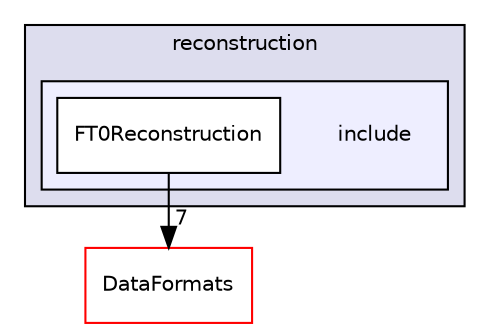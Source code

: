 digraph "/home/travis/build/AliceO2Group/AliceO2/Detectors/FIT/FT0/reconstruction/include" {
  bgcolor=transparent;
  compound=true
  node [ fontsize="10", fontname="Helvetica"];
  edge [ labelfontsize="10", labelfontname="Helvetica"];
  subgraph clusterdir_ca639a046a87a9287b3468a6ba2bbef1 {
    graph [ bgcolor="#ddddee", pencolor="black", label="reconstruction" fontname="Helvetica", fontsize="10", URL="dir_ca639a046a87a9287b3468a6ba2bbef1.html"]
  subgraph clusterdir_ee46b747e1abe6c555594e61ae5c8c00 {
    graph [ bgcolor="#eeeeff", pencolor="black", label="" URL="dir_ee46b747e1abe6c555594e61ae5c8c00.html"];
    dir_ee46b747e1abe6c555594e61ae5c8c00 [shape=plaintext label="include"];
    dir_edb12ba46d434384498464753fd13f73 [shape=box label="FT0Reconstruction" color="black" fillcolor="white" style="filled" URL="dir_edb12ba46d434384498464753fd13f73.html"];
  }
  }
  dir_2171f7ec022c5423887b07c69b2f5b48 [shape=box label="DataFormats" color="red" URL="dir_2171f7ec022c5423887b07c69b2f5b48.html"];
  dir_edb12ba46d434384498464753fd13f73->dir_2171f7ec022c5423887b07c69b2f5b48 [headlabel="7", labeldistance=1.5 headhref="dir_000379_000055.html"];
}
